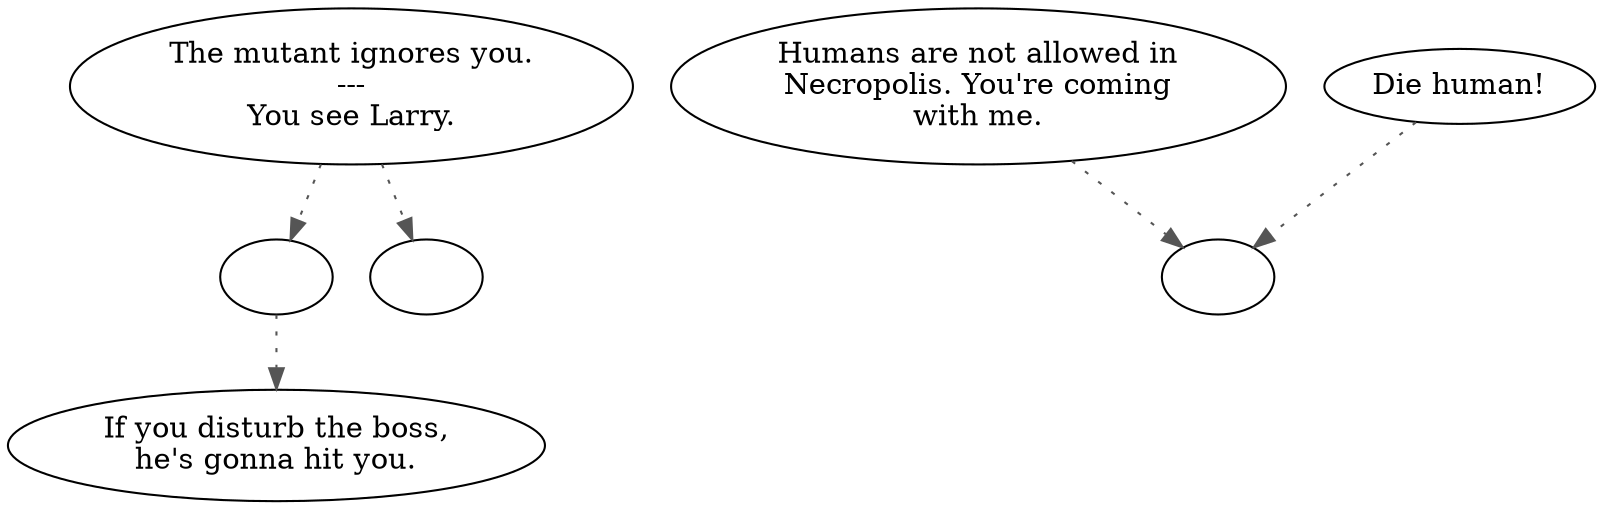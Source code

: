digraph LARRY {
  "start" [style=filled       fillcolor="#FFFFFF"       color="#000000"]
  "start" -> "do_dialogue" [style=dotted color="#555555"]
  "start" -> "Critter_Action" [style=dotted color="#555555"]
  "start" [label="The mutant ignores you.\n---\nYou see Larry."]
  "do_dialogue" [style=filled       fillcolor="#FFFFFF"       color="#000000"]
  "do_dialogue" -> "mutant00" [style=dotted color="#555555"]
  "do_dialogue" [label=""]
  "mutant00" [style=filled       fillcolor="#FFFFFF"       color="#000000"]
  "mutant00" [label="If you disturb the boss,\nhe's gonna hit you."]
  "mutant01" [style=filled       fillcolor="#FFFFFF"       color="#000000"]
  "mutant01" -> "combat" [style=dotted color="#555555"]
  "mutant01" [label="Humans are not allowed in\nNecropolis. You're coming\nwith me."]
  "mutant02" [style=filled       fillcolor="#FFFFFF"       color="#000000"]
  "mutant02" -> "combat" [style=dotted color="#555555"]
  "mutant02" [label="Die human!"]
  "combat" [style=filled       fillcolor="#FFFFFF"       color="#000000"]
  "combat" [label=""]
  "Critter_Action" [style=filled       fillcolor="#FFFFFF"       color="#000000"]
  "Critter_Action" [label=""]
}